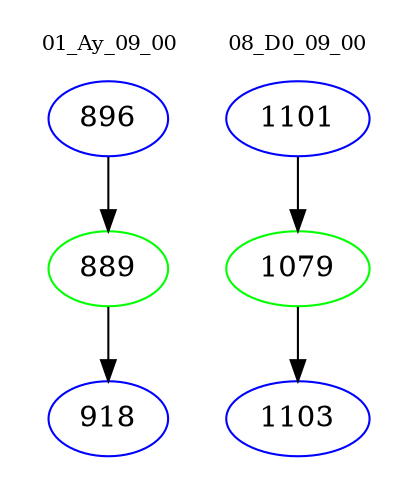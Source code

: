 digraph{
subgraph cluster_0 {
color = white
label = "01_Ay_09_00";
fontsize=10;
T0_896 [label="896", color="blue"]
T0_896 -> T0_889 [color="black"]
T0_889 [label="889", color="green"]
T0_889 -> T0_918 [color="black"]
T0_918 [label="918", color="blue"]
}
subgraph cluster_1 {
color = white
label = "08_D0_09_00";
fontsize=10;
T1_1101 [label="1101", color="blue"]
T1_1101 -> T1_1079 [color="black"]
T1_1079 [label="1079", color="green"]
T1_1079 -> T1_1103 [color="black"]
T1_1103 [label="1103", color="blue"]
}
}
